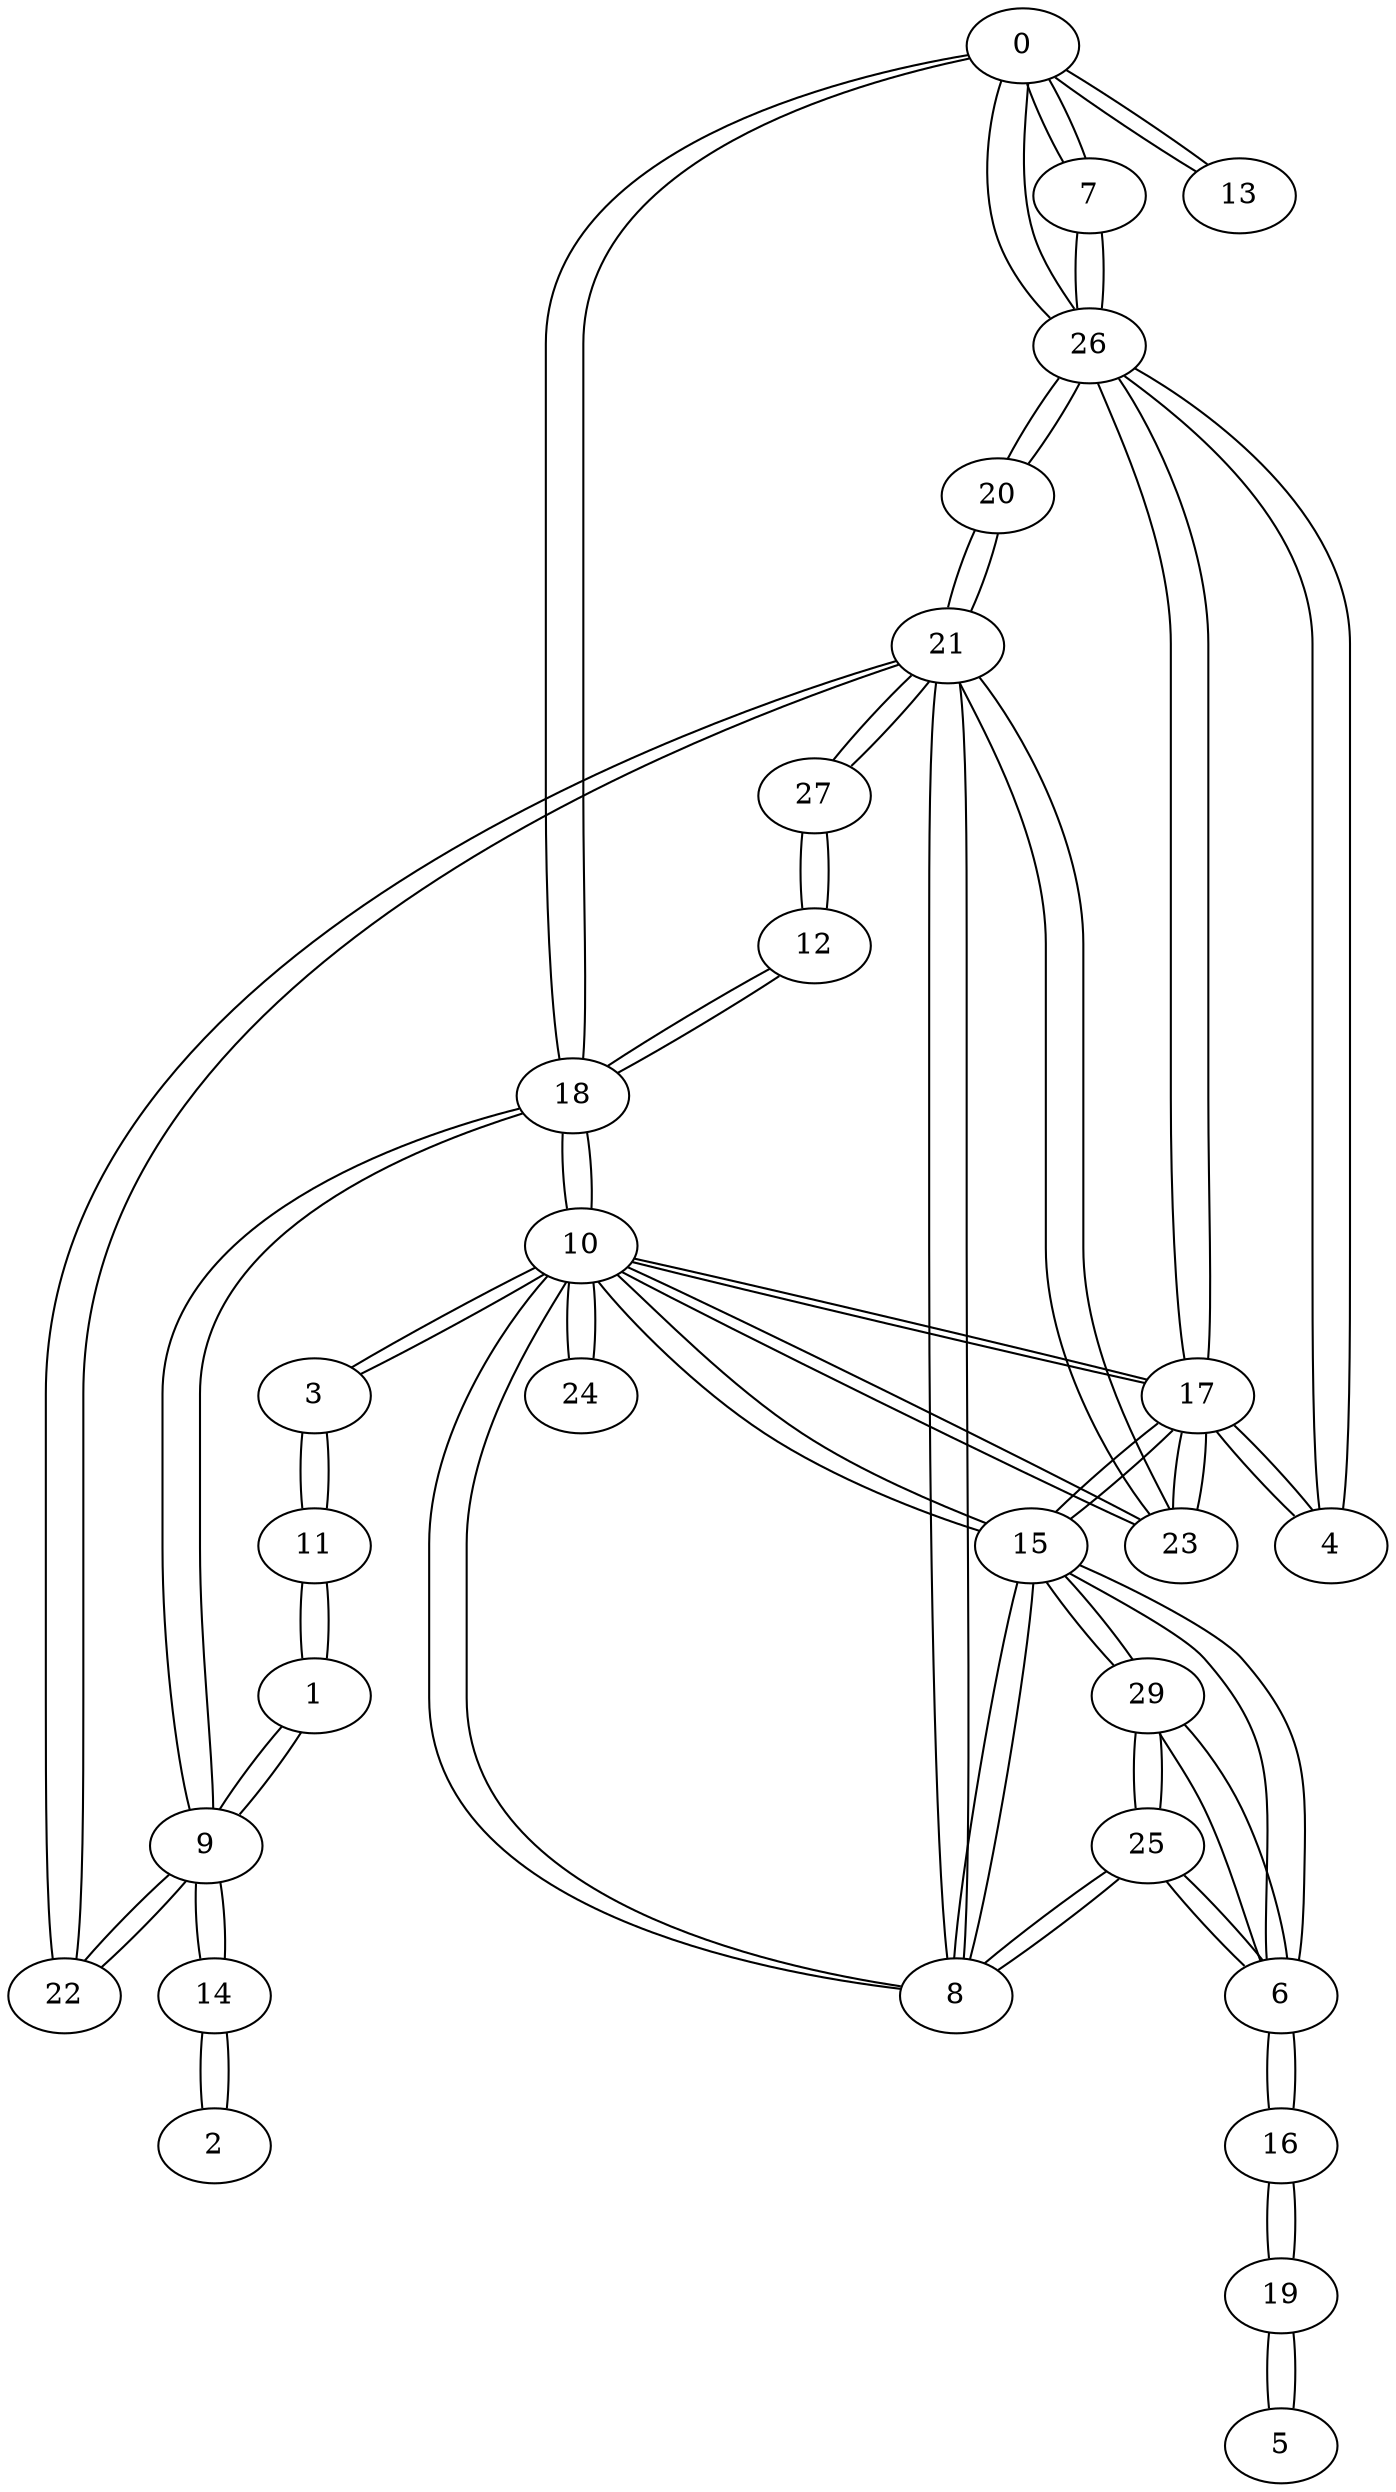 graph {
  0 -- 7;
  0 -- 13;
  0 -- 18;
  0 -- 26;
  7 -- 0;
  7 -- 26;
  13 -- 0;
  18 -- 0;
  18 -- 9;
  18 -- 10;
  18 -- 12;
  26 -- 0;
  26 -- 4;
  26 -- 7;
  26 -- 17;
  26 -- 20;
  1 -- 9;
  1 -- 11;
  9 -- 1;
  9 -- 14;
  9 -- 18;
  9 -- 22;
  11 -- 1;
  11 -- 3;
  2 -- 14;
  14 -- 2;
  14 -- 9;
  3 -- 10;
  3 -- 11;
  10 -- 3;
  10 -- 8;
  10 -- 15;
  10 -- 17;
  10 -- 18;
  10 -- 23;
  10 -- 24;
  4 -- 17;
  4 -- 26;
  17 -- 4;
  17 -- 10;
  17 -- 15;
  17 -- 23;
  17 -- 26;
  5 -- 19;
  19 -- 5;
  19 -- 16;
  6 -- 15;
  6 -- 16;
  6 -- 25;
  6 -- 29;
  15 -- 6;
  15 -- 8;
  15 -- 10;
  15 -- 17;
  15 -- 29;
  16 -- 6;
  16 -- 19;
  25 -- 6;
  25 -- 8;
  25 -- 29;
  29 -- 6;
  29 -- 15;
  29 -- 25;
  8 -- 10;
  8 -- 15;
  8 -- 21;
  8 -- 25;
  21 -- 8;
  21 -- 20;
  21 -- 22;
  21 -- 23;
  21 -- 27;
  22 -- 9;
  22 -- 21;
  23 -- 10;
  23 -- 17;
  23 -- 21;
  24 -- 10;
  12 -- 18;
  12 -- 27;
  27 -- 12;
  27 -- 21;
  20 -- 21;
  20 -- 26;
}